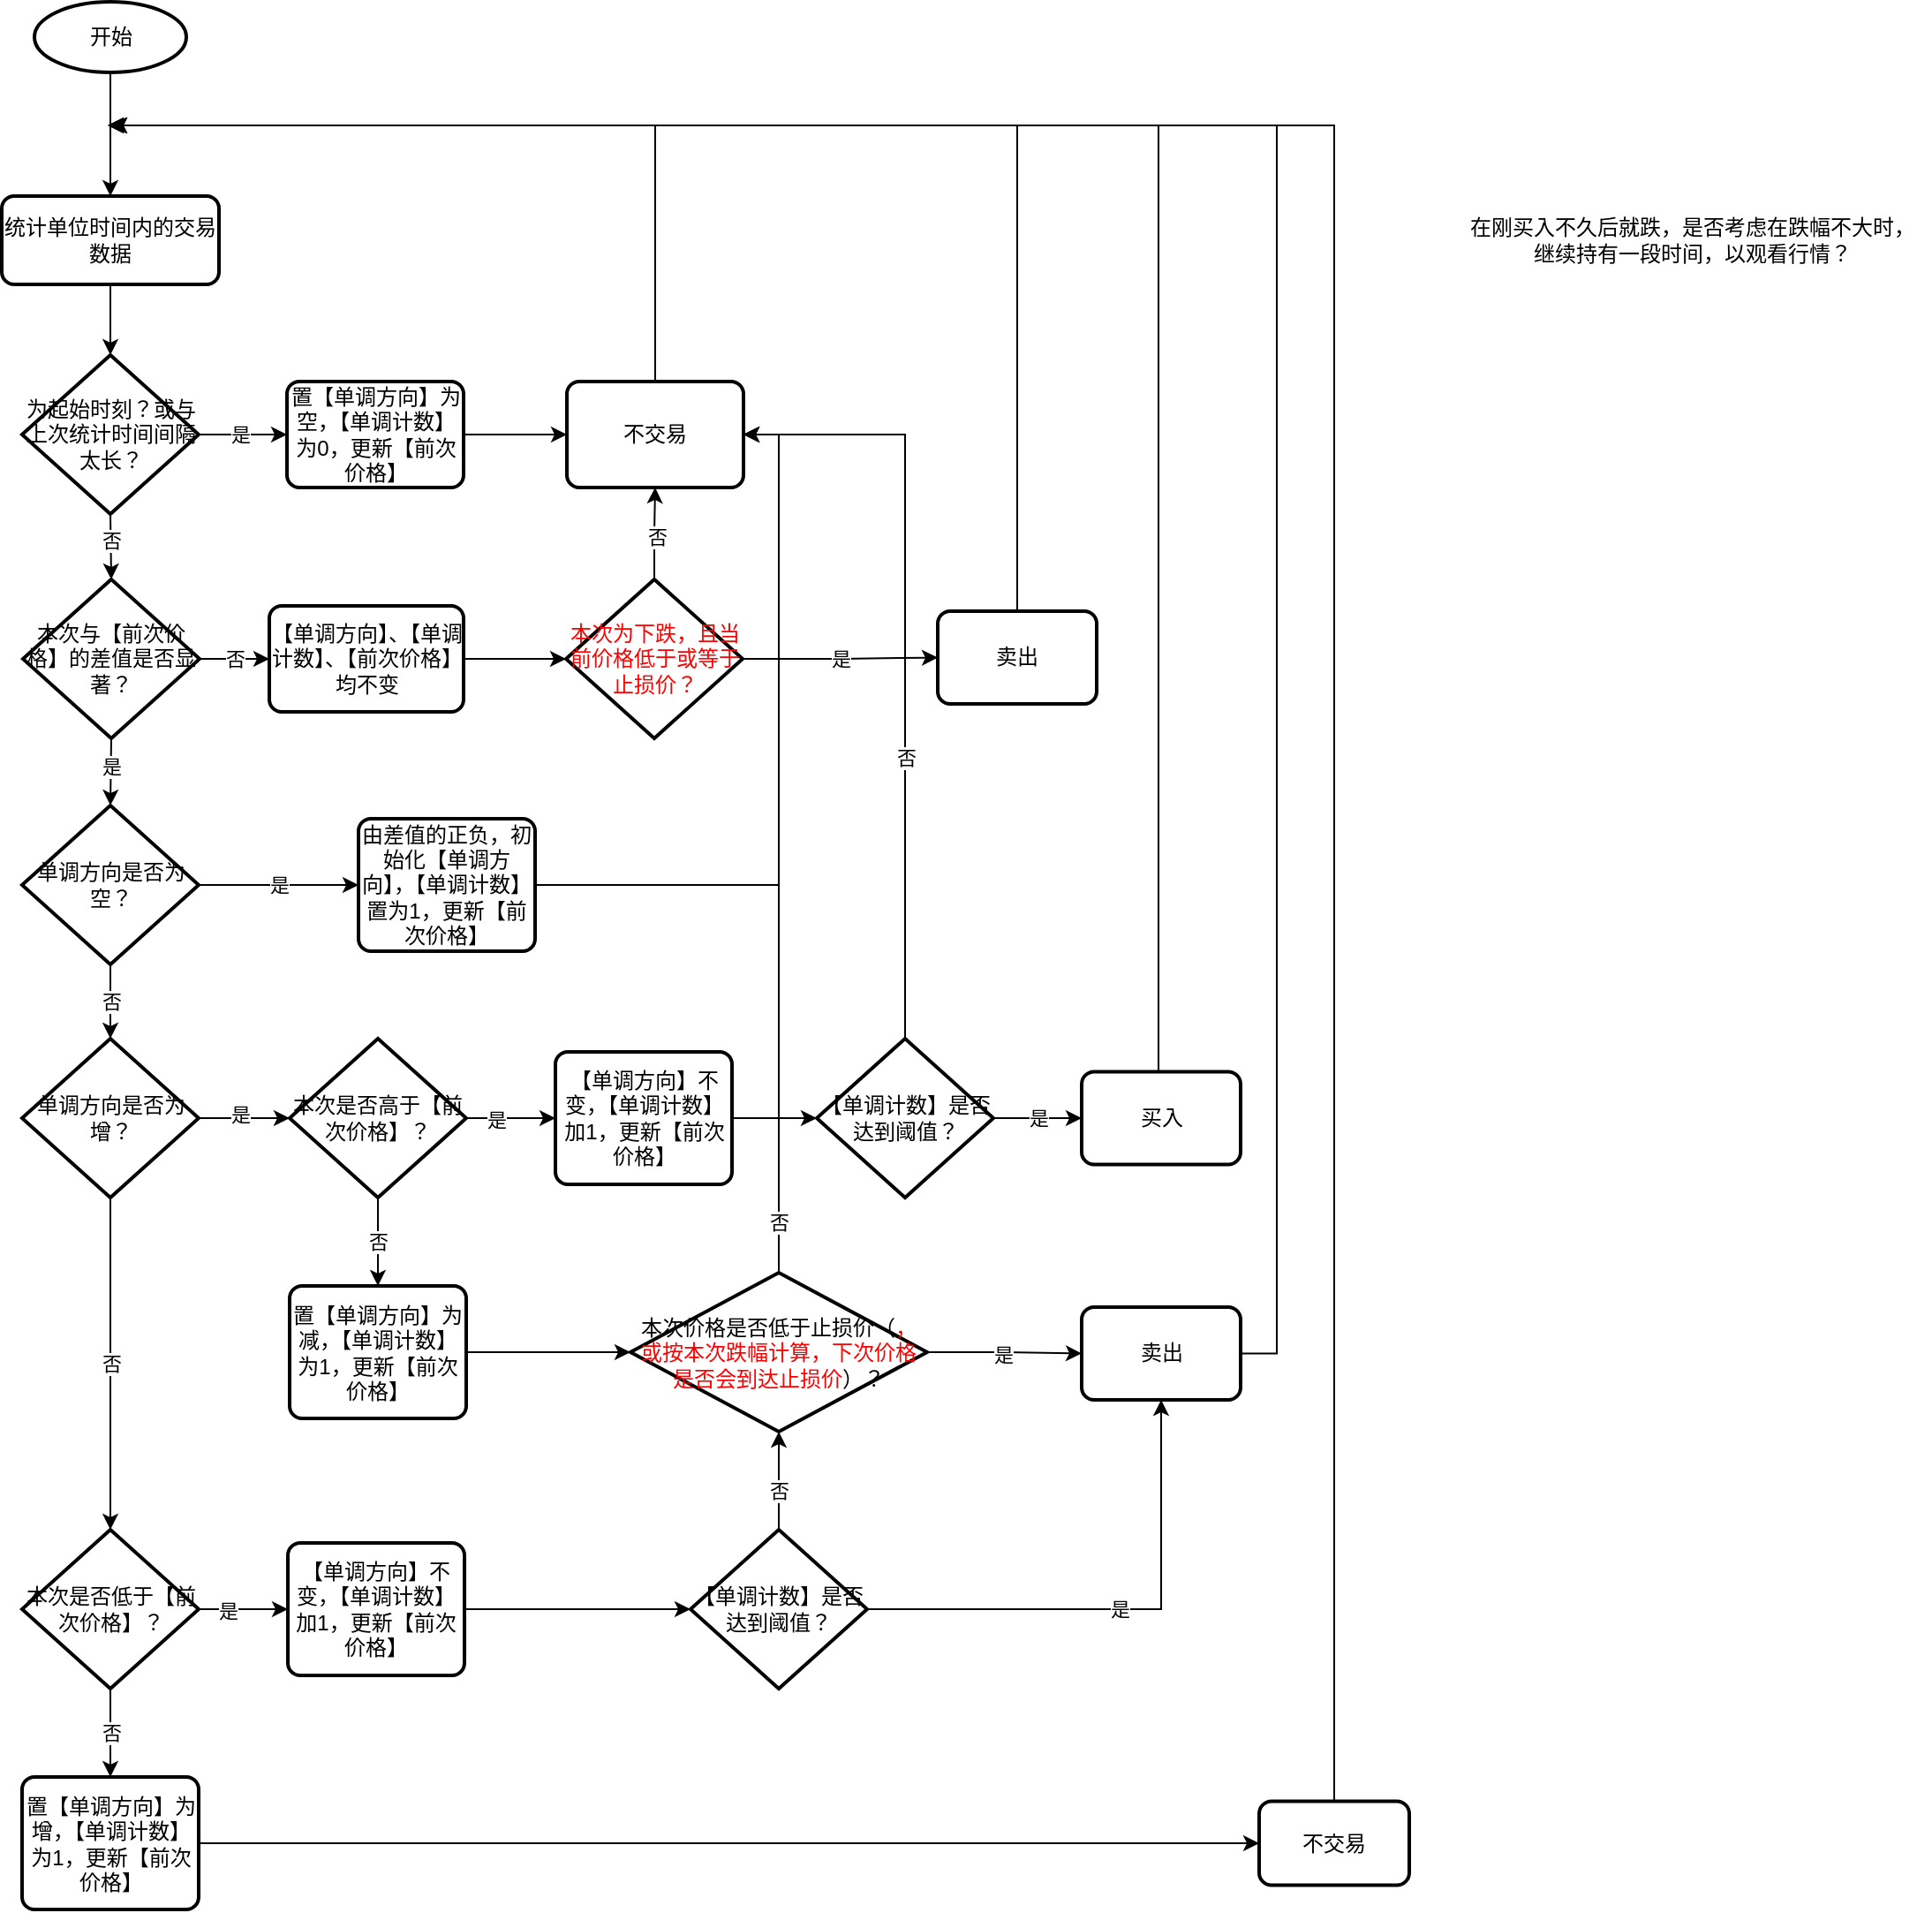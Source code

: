 <mxfile version="14.8.4" type="github"><diagram id="2ZFNNBM-ACg8ZISX8_SK" name="Page-1"><mxGraphModel dx="1361" dy="631" grid="1" gridSize="10" guides="1" tooltips="1" connect="1" arrows="1" fold="1" page="1" pageScale="1" pageWidth="1200" pageHeight="1920" math="0" shadow="0"><root><mxCell id="0"/><mxCell id="1" parent="0"/><mxCell id="_Ceq1OB2dmYE29qhMk_X-7" style="edgeStyle=orthogonalEdgeStyle;rounded=0;orthogonalLoop=1;jettySize=auto;html=1;exitX=0.5;exitY=1;exitDx=0;exitDy=0;exitPerimeter=0;" parent="1" source="_Ceq1OB2dmYE29qhMk_X-1" target="_Ceq1OB2dmYE29qhMk_X-2" edge="1"><mxGeometry relative="1" as="geometry"/></mxCell><mxCell id="_Ceq1OB2dmYE29qhMk_X-1" value="开始" style="strokeWidth=2;html=1;shape=mxgraph.flowchart.start_1;whiteSpace=wrap;" parent="1" vertex="1"><mxGeometry x="36.5" y="40" width="86" height="40" as="geometry"/></mxCell><mxCell id="_Ceq1OB2dmYE29qhMk_X-8" style="edgeStyle=orthogonalEdgeStyle;rounded=0;orthogonalLoop=1;jettySize=auto;html=1;exitX=0.5;exitY=1;exitDx=0;exitDy=0;entryX=0.5;entryY=0;entryDx=0;entryDy=0;entryPerimeter=0;" parent="1" source="_Ceq1OB2dmYE29qhMk_X-2" target="_Ceq1OB2dmYE29qhMk_X-3" edge="1"><mxGeometry relative="1" as="geometry"/></mxCell><mxCell id="_Ceq1OB2dmYE29qhMk_X-2" value="统计单位时间内的交易数据" style="rounded=1;whiteSpace=wrap;html=1;absoluteArcSize=1;arcSize=14;strokeWidth=2;" parent="1" vertex="1"><mxGeometry x="18" y="150" width="123" height="50" as="geometry"/></mxCell><mxCell id="_Ceq1OB2dmYE29qhMk_X-5" style="edgeStyle=orthogonalEdgeStyle;rounded=0;orthogonalLoop=1;jettySize=auto;html=1;exitX=1;exitY=0.5;exitDx=0;exitDy=0;exitPerimeter=0;entryX=0;entryY=0.5;entryDx=0;entryDy=0;" parent="1" source="_Ceq1OB2dmYE29qhMk_X-3" target="_Ceq1OB2dmYE29qhMk_X-4" edge="1"><mxGeometry relative="1" as="geometry"/></mxCell><mxCell id="_Ceq1OB2dmYE29qhMk_X-9" value="是" style="edgeLabel;html=1;align=center;verticalAlign=middle;resizable=0;points=[];" parent="_Ceq1OB2dmYE29qhMk_X-5" vertex="1" connectable="0"><mxGeometry x="-0.057" relative="1" as="geometry"><mxPoint as="offset"/></mxGeometry></mxCell><mxCell id="_Ceq1OB2dmYE29qhMk_X-11" style="edgeStyle=orthogonalEdgeStyle;rounded=0;orthogonalLoop=1;jettySize=auto;html=1;exitX=0.5;exitY=1;exitDx=0;exitDy=0;exitPerimeter=0;entryX=0.5;entryY=0;entryDx=0;entryDy=0;entryPerimeter=0;" parent="1" source="_Ceq1OB2dmYE29qhMk_X-3" target="_Ceq1OB2dmYE29qhMk_X-24" edge="1"><mxGeometry relative="1" as="geometry"/></mxCell><mxCell id="_Ceq1OB2dmYE29qhMk_X-12" value="否" style="edgeLabel;html=1;align=center;verticalAlign=middle;resizable=0;points=[];" parent="_Ceq1OB2dmYE29qhMk_X-11" vertex="1" connectable="0"><mxGeometry x="-0.2" relative="1" as="geometry"><mxPoint as="offset"/></mxGeometry></mxCell><mxCell id="_Ceq1OB2dmYE29qhMk_X-3" value="为起始时刻？或与上次统计时间间隔太长？" style="strokeWidth=2;html=1;shape=mxgraph.flowchart.decision;whiteSpace=wrap;" parent="1" vertex="1"><mxGeometry x="29.5" y="240" width="100" height="90" as="geometry"/></mxCell><mxCell id="_Ceq1OB2dmYE29qhMk_X-6" style="edgeStyle=orthogonalEdgeStyle;rounded=0;orthogonalLoop=1;jettySize=auto;html=1;exitX=0.5;exitY=0;exitDx=0;exitDy=0;" parent="1" source="_Ceq1OB2dmYE29qhMk_X-17" edge="1"><mxGeometry relative="1" as="geometry"><mxPoint x="79.5" y="110" as="targetPoint"/><Array as="points"><mxPoint x="388" y="110"/></Array></mxGeometry></mxCell><mxCell id="_Ceq1OB2dmYE29qhMk_X-18" style="edgeStyle=orthogonalEdgeStyle;rounded=0;orthogonalLoop=1;jettySize=auto;html=1;exitX=1;exitY=0.5;exitDx=0;exitDy=0;entryX=0;entryY=0.5;entryDx=0;entryDy=0;" parent="1" source="_Ceq1OB2dmYE29qhMk_X-4" target="_Ceq1OB2dmYE29qhMk_X-17" edge="1"><mxGeometry relative="1" as="geometry"/></mxCell><mxCell id="_Ceq1OB2dmYE29qhMk_X-4" value="置【单调方向】为空，【单调计数】为0，更新【前次价格】" style="rounded=1;whiteSpace=wrap;html=1;absoluteArcSize=1;arcSize=14;strokeWidth=2;" parent="1" vertex="1"><mxGeometry x="179.5" y="255" width="100" height="60" as="geometry"/></mxCell><mxCell id="_Ceq1OB2dmYE29qhMk_X-14" value="是" style="edgeStyle=orthogonalEdgeStyle;rounded=0;orthogonalLoop=1;jettySize=auto;html=1;exitX=1;exitY=0.5;exitDx=0;exitDy=0;exitPerimeter=0;entryX=0;entryY=0.5;entryDx=0;entryDy=0;" parent="1" source="_Ceq1OB2dmYE29qhMk_X-10" target="_Ceq1OB2dmYE29qhMk_X-13" edge="1"><mxGeometry relative="1" as="geometry"><mxPoint x="179.5" y="540" as="targetPoint"/></mxGeometry></mxCell><mxCell id="_Ceq1OB2dmYE29qhMk_X-102" value="否" style="edgeStyle=orthogonalEdgeStyle;rounded=0;orthogonalLoop=1;jettySize=auto;html=1;exitX=0.5;exitY=1;exitDx=0;exitDy=0;exitPerimeter=0;entryX=0.5;entryY=0;entryDx=0;entryDy=0;entryPerimeter=0;" parent="1" source="_Ceq1OB2dmYE29qhMk_X-10" target="_Ceq1OB2dmYE29qhMk_X-22" edge="1"><mxGeometry relative="1" as="geometry"/></mxCell><mxCell id="_Ceq1OB2dmYE29qhMk_X-10" value="单调方向是否为空？" style="strokeWidth=2;html=1;shape=mxgraph.flowchart.decision;whiteSpace=wrap;" parent="1" vertex="1"><mxGeometry x="29.5" y="495" width="100" height="90" as="geometry"/></mxCell><mxCell id="_Ceq1OB2dmYE29qhMk_X-19" style="edgeStyle=orthogonalEdgeStyle;rounded=0;orthogonalLoop=1;jettySize=auto;html=1;exitX=1;exitY=0.5;exitDx=0;exitDy=0;entryX=1;entryY=0.5;entryDx=0;entryDy=0;" parent="1" source="_Ceq1OB2dmYE29qhMk_X-13" target="_Ceq1OB2dmYE29qhMk_X-17" edge="1"><mxGeometry relative="1" as="geometry"/></mxCell><mxCell id="_Ceq1OB2dmYE29qhMk_X-13" value="由差值的正负，初始化【单调方向】，【单调计数】置为1，更新【前次价格】" style="rounded=1;whiteSpace=wrap;html=1;absoluteArcSize=1;arcSize=14;strokeWidth=2;" parent="1" vertex="1"><mxGeometry x="220" y="502.5" width="100" height="75" as="geometry"/></mxCell><mxCell id="_Ceq1OB2dmYE29qhMk_X-17" value="不交易" style="rounded=1;whiteSpace=wrap;html=1;absoluteArcSize=1;arcSize=14;strokeWidth=2;" parent="1" vertex="1"><mxGeometry x="338" y="255" width="100" height="60" as="geometry"/></mxCell><mxCell id="_Ceq1OB2dmYE29qhMk_X-25" style="edgeStyle=orthogonalEdgeStyle;rounded=0;orthogonalLoop=1;jettySize=auto;html=1;exitX=1;exitY=0.5;exitDx=0;exitDy=0;exitPerimeter=0;entryX=0;entryY=0.5;entryDx=0;entryDy=0;entryPerimeter=0;" parent="1" source="_Ceq1OB2dmYE29qhMk_X-22" target="_Ceq1OB2dmYE29qhMk_X-32" edge="1"><mxGeometry relative="1" as="geometry"><mxPoint x="168" y="672" as="targetPoint"/></mxGeometry></mxCell><mxCell id="_Ceq1OB2dmYE29qhMk_X-27" value="是" style="edgeLabel;html=1;align=center;verticalAlign=middle;resizable=0;points=[];" parent="_Ceq1OB2dmYE29qhMk_X-25" vertex="1" connectable="0"><mxGeometry x="-0.1" y="-1" relative="1" as="geometry"><mxPoint y="-3" as="offset"/></mxGeometry></mxCell><mxCell id="_Ceq1OB2dmYE29qhMk_X-49" value="否" style="edgeStyle=orthogonalEdgeStyle;rounded=0;orthogonalLoop=1;jettySize=auto;html=1;exitX=0.5;exitY=1;exitDx=0;exitDy=0;exitPerimeter=0;entryX=0.5;entryY=0;entryDx=0;entryDy=0;entryPerimeter=0;" parent="1" source="_Ceq1OB2dmYE29qhMk_X-22" target="_Ceq1OB2dmYE29qhMk_X-70" edge="1"><mxGeometry relative="1" as="geometry"><mxPoint x="79.5" y="880" as="targetPoint"/></mxGeometry></mxCell><mxCell id="_Ceq1OB2dmYE29qhMk_X-22" value="单调方向是否为增？" style="strokeWidth=2;html=1;shape=mxgraph.flowchart.decision;whiteSpace=wrap;" parent="1" vertex="1"><mxGeometry x="29.5" y="627" width="100" height="90" as="geometry"/></mxCell><mxCell id="_Ceq1OB2dmYE29qhMk_X-29" value="否" style="edgeStyle=orthogonalEdgeStyle;rounded=0;orthogonalLoop=1;jettySize=auto;html=1;exitX=1;exitY=0.5;exitDx=0;exitDy=0;exitPerimeter=0;entryX=0;entryY=0.5;entryDx=0;entryDy=0;" parent="1" source="_Ceq1OB2dmYE29qhMk_X-24" target="_Ceq1OB2dmYE29qhMk_X-28" edge="1"><mxGeometry relative="1" as="geometry"/></mxCell><mxCell id="_Ceq1OB2dmYE29qhMk_X-50" style="edgeStyle=orthogonalEdgeStyle;rounded=0;orthogonalLoop=1;jettySize=auto;html=1;exitX=0.5;exitY=1;exitDx=0;exitDy=0;exitPerimeter=0;entryX=0.5;entryY=0;entryDx=0;entryDy=0;entryPerimeter=0;" parent="1" source="_Ceq1OB2dmYE29qhMk_X-24" target="_Ceq1OB2dmYE29qhMk_X-10" edge="1"><mxGeometry relative="1" as="geometry"><mxPoint x="140" y="487" as="sourcePoint"/></mxGeometry></mxCell><mxCell id="_Ceq1OB2dmYE29qhMk_X-51" value="是" style="edgeLabel;html=1;align=center;verticalAlign=middle;resizable=0;points=[];" parent="_Ceq1OB2dmYE29qhMk_X-50" vertex="1" connectable="0"><mxGeometry x="-0.081" y="1" relative="1" as="geometry"><mxPoint x="-1" y="-1" as="offset"/></mxGeometry></mxCell><mxCell id="_Ceq1OB2dmYE29qhMk_X-24" value="本次与【前次价格】的差值是否显著？" style="strokeWidth=2;html=1;shape=mxgraph.flowchart.decision;whiteSpace=wrap;" parent="1" vertex="1"><mxGeometry x="30" y="367" width="100" height="90" as="geometry"/></mxCell><mxCell id="_Ceq1OB2dmYE29qhMk_X-31" style="edgeStyle=orthogonalEdgeStyle;rounded=0;orthogonalLoop=1;jettySize=auto;html=1;exitX=1;exitY=0.5;exitDx=0;exitDy=0;entryX=0;entryY=0.5;entryDx=0;entryDy=0;entryPerimeter=0;" parent="1" source="_Ceq1OB2dmYE29qhMk_X-28" target="_Ceq1OB2dmYE29qhMk_X-95" edge="1"><mxGeometry relative="1" as="geometry"><mxPoint x="448" y="290" as="targetPoint"/></mxGeometry></mxCell><mxCell id="_Ceq1OB2dmYE29qhMk_X-28" value="【单调方向】、【单调计数】、【前次价格】均不变" style="rounded=1;whiteSpace=wrap;html=1;absoluteArcSize=1;arcSize=14;strokeWidth=2;" parent="1" vertex="1"><mxGeometry x="169.5" y="382" width="110" height="60" as="geometry"/></mxCell><mxCell id="_Ceq1OB2dmYE29qhMk_X-36" style="edgeStyle=orthogonalEdgeStyle;rounded=0;orthogonalLoop=1;jettySize=auto;html=1;exitX=1;exitY=0.5;exitDx=0;exitDy=0;exitPerimeter=0;entryX=0;entryY=0.5;entryDx=0;entryDy=0;" parent="1" source="_Ceq1OB2dmYE29qhMk_X-32" target="_Ceq1OB2dmYE29qhMk_X-35" edge="1"><mxGeometry relative="1" as="geometry"/></mxCell><mxCell id="_Ceq1OB2dmYE29qhMk_X-37" value="是" style="edgeLabel;html=1;align=center;verticalAlign=middle;resizable=0;points=[];" parent="_Ceq1OB2dmYE29qhMk_X-36" vertex="1" connectable="0"><mxGeometry x="-0.346" y="-1" relative="1" as="geometry"><mxPoint as="offset"/></mxGeometry></mxCell><mxCell id="_Ceq1OB2dmYE29qhMk_X-46" value="否" style="edgeStyle=orthogonalEdgeStyle;rounded=0;orthogonalLoop=1;jettySize=auto;html=1;exitX=0.5;exitY=1;exitDx=0;exitDy=0;exitPerimeter=0;" parent="1" source="_Ceq1OB2dmYE29qhMk_X-32" target="_Ceq1OB2dmYE29qhMk_X-45" edge="1"><mxGeometry relative="1" as="geometry"/></mxCell><mxCell id="_Ceq1OB2dmYE29qhMk_X-32" value="本次是否高于【前次价格】？" style="strokeWidth=2;html=1;shape=mxgraph.flowchart.decision;whiteSpace=wrap;" parent="1" vertex="1"><mxGeometry x="181" y="627" width="100" height="90" as="geometry"/></mxCell><mxCell id="_Ceq1OB2dmYE29qhMk_X-39" value="" style="edgeStyle=orthogonalEdgeStyle;rounded=0;orthogonalLoop=1;jettySize=auto;html=1;exitX=1;exitY=0.5;exitDx=0;exitDy=0;entryX=0;entryY=0.5;entryDx=0;entryDy=0;entryPerimeter=0;" parent="1" source="_Ceq1OB2dmYE29qhMk_X-35" target="_Ceq1OB2dmYE29qhMk_X-38" edge="1"><mxGeometry relative="1" as="geometry"/></mxCell><mxCell id="_Ceq1OB2dmYE29qhMk_X-35" value="【单调方向】不变，【单调计数】加1，更新【前次价格】" style="rounded=1;whiteSpace=wrap;html=1;absoluteArcSize=1;arcSize=14;strokeWidth=2;" parent="1" vertex="1"><mxGeometry x="331.5" y="634.5" width="100" height="75" as="geometry"/></mxCell><mxCell id="_Ceq1OB2dmYE29qhMk_X-40" style="edgeStyle=orthogonalEdgeStyle;rounded=0;orthogonalLoop=1;jettySize=auto;html=1;exitX=0.5;exitY=0;exitDx=0;exitDy=0;exitPerimeter=0;entryX=1;entryY=0.5;entryDx=0;entryDy=0;" parent="1" source="_Ceq1OB2dmYE29qhMk_X-38" target="_Ceq1OB2dmYE29qhMk_X-17" edge="1"><mxGeometry relative="1" as="geometry"/></mxCell><mxCell id="_Ceq1OB2dmYE29qhMk_X-41" value="否" style="edgeLabel;html=1;align=center;verticalAlign=middle;resizable=0;points=[];" parent="_Ceq1OB2dmYE29qhMk_X-40" vertex="1" connectable="0"><mxGeometry x="-0.264" y="-1" relative="1" as="geometry"><mxPoint x="-1" as="offset"/></mxGeometry></mxCell><mxCell id="_Ceq1OB2dmYE29qhMk_X-43" value="是" style="edgeStyle=orthogonalEdgeStyle;rounded=0;orthogonalLoop=1;jettySize=auto;html=1;exitX=1;exitY=0.5;exitDx=0;exitDy=0;exitPerimeter=0;entryX=0;entryY=0.5;entryDx=0;entryDy=0;" parent="1" source="_Ceq1OB2dmYE29qhMk_X-38" target="_Ceq1OB2dmYE29qhMk_X-42" edge="1"><mxGeometry relative="1" as="geometry"/></mxCell><mxCell id="_Ceq1OB2dmYE29qhMk_X-38" value="【单调计数】是否达到阈值？" style="strokeWidth=2;html=1;shape=mxgraph.flowchart.decision;whiteSpace=wrap;" parent="1" vertex="1"><mxGeometry x="479.5" y="627" width="100" height="90" as="geometry"/></mxCell><mxCell id="_Ceq1OB2dmYE29qhMk_X-44" style="edgeStyle=orthogonalEdgeStyle;rounded=0;orthogonalLoop=1;jettySize=auto;html=1;exitX=0.5;exitY=0;exitDx=0;exitDy=0;" parent="1" source="_Ceq1OB2dmYE29qhMk_X-42" edge="1"><mxGeometry relative="1" as="geometry"><mxPoint x="78" y="110" as="targetPoint"/><Array as="points"><mxPoint x="673" y="110"/></Array></mxGeometry></mxCell><mxCell id="_Ceq1OB2dmYE29qhMk_X-42" value="买入" style="rounded=1;whiteSpace=wrap;html=1;absoluteArcSize=1;arcSize=14;strokeWidth=2;" parent="1" vertex="1"><mxGeometry x="629.5" y="645.75" width="90" height="52.5" as="geometry"/></mxCell><mxCell id="_Ceq1OB2dmYE29qhMk_X-47" style="edgeStyle=orthogonalEdgeStyle;rounded=0;orthogonalLoop=1;jettySize=auto;html=1;exitX=0.5;exitY=0;exitDx=0;exitDy=0;entryX=1;entryY=0.5;entryDx=0;entryDy=0;exitPerimeter=0;" parent="1" source="_Ceq1OB2dmYE29qhMk_X-78" target="_Ceq1OB2dmYE29qhMk_X-17" edge="1"><mxGeometry relative="1" as="geometry"><mxPoint x="758" y="280" as="targetPoint"/></mxGeometry></mxCell><mxCell id="_Ceq1OB2dmYE29qhMk_X-81" value="否" style="edgeLabel;html=1;align=center;verticalAlign=middle;resizable=0;points=[];" parent="_Ceq1OB2dmYE29qhMk_X-47" vertex="1" connectable="0"><mxGeometry x="-0.784" relative="1" as="geometry"><mxPoint y="25" as="offset"/></mxGeometry></mxCell><mxCell id="_Ceq1OB2dmYE29qhMk_X-80" style="edgeStyle=orthogonalEdgeStyle;rounded=0;orthogonalLoop=1;jettySize=auto;html=1;exitX=1;exitY=0.5;exitDx=0;exitDy=0;entryX=0;entryY=0.5;entryDx=0;entryDy=0;entryPerimeter=0;" parent="1" source="_Ceq1OB2dmYE29qhMk_X-45" target="_Ceq1OB2dmYE29qhMk_X-78" edge="1"><mxGeometry relative="1" as="geometry"/></mxCell><mxCell id="_Ceq1OB2dmYE29qhMk_X-45" value="置【单调方向】为减，【单调计数】为1，更新【前次价格】" style="rounded=1;whiteSpace=wrap;html=1;absoluteArcSize=1;arcSize=14;strokeWidth=2;" parent="1" vertex="1"><mxGeometry x="181" y="767" width="100" height="75" as="geometry"/></mxCell><mxCell id="_Ceq1OB2dmYE29qhMk_X-67" style="edgeStyle=orthogonalEdgeStyle;rounded=0;orthogonalLoop=1;jettySize=auto;html=1;exitX=1;exitY=0.5;exitDx=0;exitDy=0;exitPerimeter=0;entryX=0;entryY=0.5;entryDx=0;entryDy=0;" parent="1" source="_Ceq1OB2dmYE29qhMk_X-70" target="_Ceq1OB2dmYE29qhMk_X-72" edge="1"><mxGeometry relative="1" as="geometry"/></mxCell><mxCell id="_Ceq1OB2dmYE29qhMk_X-68" value="是" style="edgeLabel;html=1;align=center;verticalAlign=middle;resizable=0;points=[];" parent="_Ceq1OB2dmYE29qhMk_X-67" vertex="1" connectable="0"><mxGeometry x="-0.346" y="-1" relative="1" as="geometry"><mxPoint as="offset"/></mxGeometry></mxCell><mxCell id="_Ceq1OB2dmYE29qhMk_X-69" value="否" style="edgeStyle=orthogonalEdgeStyle;rounded=0;orthogonalLoop=1;jettySize=auto;html=1;exitX=0.5;exitY=1;exitDx=0;exitDy=0;exitPerimeter=0;" parent="1" source="_Ceq1OB2dmYE29qhMk_X-70" target="_Ceq1OB2dmYE29qhMk_X-76" edge="1"><mxGeometry relative="1" as="geometry"/></mxCell><mxCell id="_Ceq1OB2dmYE29qhMk_X-70" value="本次是否低于【前次价格】？" style="strokeWidth=2;html=1;shape=mxgraph.flowchart.decision;whiteSpace=wrap;" parent="1" vertex="1"><mxGeometry x="29.5" y="905" width="100" height="90" as="geometry"/></mxCell><mxCell id="_Ceq1OB2dmYE29qhMk_X-71" value="" style="edgeStyle=orthogonalEdgeStyle;rounded=0;orthogonalLoop=1;jettySize=auto;html=1;exitX=1;exitY=0.5;exitDx=0;exitDy=0;entryX=0;entryY=0.5;entryDx=0;entryDy=0;entryPerimeter=0;" parent="1" source="_Ceq1OB2dmYE29qhMk_X-72" target="_Ceq1OB2dmYE29qhMk_X-74" edge="1"><mxGeometry relative="1" as="geometry"/></mxCell><mxCell id="_Ceq1OB2dmYE29qhMk_X-72" value="【单调方向】不变，【单调计数】加1，更新【前次价格】" style="rounded=1;whiteSpace=wrap;html=1;absoluteArcSize=1;arcSize=14;strokeWidth=2;" parent="1" vertex="1"><mxGeometry x="180" y="912.5" width="100" height="75" as="geometry"/></mxCell><mxCell id="_Ceq1OB2dmYE29qhMk_X-73" value="否" style="edgeStyle=orthogonalEdgeStyle;rounded=0;orthogonalLoop=1;jettySize=auto;html=1;exitX=0.5;exitY=0;exitDx=0;exitDy=0;exitPerimeter=0;entryX=0.5;entryY=1;entryDx=0;entryDy=0;entryPerimeter=0;" parent="1" source="_Ceq1OB2dmYE29qhMk_X-74" target="_Ceq1OB2dmYE29qhMk_X-78" edge="1"><mxGeometry x="-0.188" relative="1" as="geometry"><mxPoint x="678" y="840" as="targetPoint"/><mxPoint as="offset"/></mxGeometry></mxCell><mxCell id="_Ceq1OB2dmYE29qhMk_X-87" value="是" style="edgeStyle=orthogonalEdgeStyle;rounded=0;orthogonalLoop=1;jettySize=auto;html=1;exitX=1;exitY=0.5;exitDx=0;exitDy=0;exitPerimeter=0;entryX=0.5;entryY=1;entryDx=0;entryDy=0;" parent="1" source="_Ceq1OB2dmYE29qhMk_X-74" target="_Ceq1OB2dmYE29qhMk_X-82" edge="1"><mxGeometry relative="1" as="geometry"><mxPoint x="479.5" y="950" as="targetPoint"/></mxGeometry></mxCell><mxCell id="_Ceq1OB2dmYE29qhMk_X-74" value="【单调计数】是否达到阈值？" style="strokeWidth=2;html=1;shape=mxgraph.flowchart.decision;whiteSpace=wrap;" parent="1" vertex="1"><mxGeometry x="408" y="905" width="100" height="90" as="geometry"/></mxCell><mxCell id="_Ceq1OB2dmYE29qhMk_X-91" style="edgeStyle=orthogonalEdgeStyle;rounded=0;orthogonalLoop=1;jettySize=auto;html=1;exitX=1;exitY=0.5;exitDx=0;exitDy=0;" parent="1" source="_Ceq1OB2dmYE29qhMk_X-76" target="_Ceq1OB2dmYE29qhMk_X-90" edge="1"><mxGeometry relative="1" as="geometry"/></mxCell><mxCell id="_Ceq1OB2dmYE29qhMk_X-76" value="置【单调方向】为增，【单调计数】为1，更新【前次价格】" style="rounded=1;whiteSpace=wrap;html=1;absoluteArcSize=1;arcSize=14;strokeWidth=2;" parent="1" vertex="1"><mxGeometry x="29.5" y="1045" width="100" height="75" as="geometry"/></mxCell><mxCell id="_Ceq1OB2dmYE29qhMk_X-83" style="edgeStyle=orthogonalEdgeStyle;rounded=0;orthogonalLoop=1;jettySize=auto;html=1;exitX=1;exitY=0.5;exitDx=0;exitDy=0;exitPerimeter=0;entryX=0;entryY=0.5;entryDx=0;entryDy=0;" parent="1" source="_Ceq1OB2dmYE29qhMk_X-78" target="_Ceq1OB2dmYE29qhMk_X-82" edge="1"><mxGeometry relative="1" as="geometry"/></mxCell><mxCell id="_Ceq1OB2dmYE29qhMk_X-84" value="是" style="edgeLabel;html=1;align=center;verticalAlign=middle;resizable=0;points=[];" parent="_Ceq1OB2dmYE29qhMk_X-83" vertex="1" connectable="0"><mxGeometry x="-0.035" relative="1" as="geometry"><mxPoint y="1" as="offset"/></mxGeometry></mxCell><mxCell id="_Ceq1OB2dmYE29qhMk_X-78" value="本次价格是否低于止损价（&lt;font color=&quot;#ff0000&quot;&gt;，或按本次跌幅计算，下次价格是否会到达止损价&lt;/font&gt;）？" style="strokeWidth=2;html=1;shape=mxgraph.flowchart.decision;whiteSpace=wrap;" parent="1" vertex="1"><mxGeometry x="374" y="759.5" width="168" height="90" as="geometry"/></mxCell><mxCell id="_Ceq1OB2dmYE29qhMk_X-85" style="edgeStyle=orthogonalEdgeStyle;rounded=0;orthogonalLoop=1;jettySize=auto;html=1;exitX=1;exitY=0.5;exitDx=0;exitDy=0;" parent="1" source="_Ceq1OB2dmYE29qhMk_X-82" edge="1"><mxGeometry relative="1" as="geometry"><mxPoint x="78" y="110" as="targetPoint"/><Array as="points"><mxPoint x="740" y="805"/><mxPoint x="740" y="110"/></Array></mxGeometry></mxCell><mxCell id="_Ceq1OB2dmYE29qhMk_X-82" value="卖出" style="rounded=1;whiteSpace=wrap;html=1;absoluteArcSize=1;arcSize=14;strokeWidth=2;" parent="1" vertex="1"><mxGeometry x="629.5" y="779" width="90" height="52.5" as="geometry"/></mxCell><mxCell id="_Ceq1OB2dmYE29qhMk_X-94" style="edgeStyle=orthogonalEdgeStyle;rounded=0;orthogonalLoop=1;jettySize=auto;html=1;exitX=0.5;exitY=0;exitDx=0;exitDy=0;" parent="1" source="_Ceq1OB2dmYE29qhMk_X-90" edge="1"><mxGeometry relative="1" as="geometry"><mxPoint x="80" y="110" as="targetPoint"/><Array as="points"><mxPoint x="773" y="110"/></Array></mxGeometry></mxCell><mxCell id="_Ceq1OB2dmYE29qhMk_X-90" value="不交易" style="rounded=1;whiteSpace=wrap;html=1;absoluteArcSize=1;arcSize=14;strokeWidth=2;" parent="1" vertex="1"><mxGeometry x="730" y="1058.75" width="85" height="47.5" as="geometry"/></mxCell><mxCell id="_Ceq1OB2dmYE29qhMk_X-97" style="edgeStyle=orthogonalEdgeStyle;rounded=0;orthogonalLoop=1;jettySize=auto;html=1;exitX=0.5;exitY=0;exitDx=0;exitDy=0;exitPerimeter=0;" parent="1" source="_Ceq1OB2dmYE29qhMk_X-95" target="_Ceq1OB2dmYE29qhMk_X-17" edge="1"><mxGeometry relative="1" as="geometry"/></mxCell><mxCell id="_Ceq1OB2dmYE29qhMk_X-98" value="否" style="edgeLabel;html=1;align=center;verticalAlign=middle;resizable=0;points=[];" parent="_Ceq1OB2dmYE29qhMk_X-97" vertex="1" connectable="0"><mxGeometry x="-0.086" relative="1" as="geometry"><mxPoint x="1" as="offset"/></mxGeometry></mxCell><mxCell id="_Ceq1OB2dmYE29qhMk_X-100" value="是" style="edgeStyle=orthogonalEdgeStyle;rounded=0;orthogonalLoop=1;jettySize=auto;html=1;exitX=1;exitY=0.5;exitDx=0;exitDy=0;exitPerimeter=0;" parent="1" source="_Ceq1OB2dmYE29qhMk_X-95" target="_Ceq1OB2dmYE29qhMk_X-99" edge="1"><mxGeometry relative="1" as="geometry"/></mxCell><mxCell id="_Ceq1OB2dmYE29qhMk_X-95" value="本次为下跌，且当前价格低于或等于止损价？" style="strokeWidth=2;html=1;shape=mxgraph.flowchart.decision;whiteSpace=wrap;fontColor=#FF0000;" parent="1" vertex="1"><mxGeometry x="337.5" y="367" width="100" height="90" as="geometry"/></mxCell><mxCell id="_Ceq1OB2dmYE29qhMk_X-101" style="edgeStyle=orthogonalEdgeStyle;rounded=0;orthogonalLoop=1;jettySize=auto;html=1;exitX=0.5;exitY=0;exitDx=0;exitDy=0;" parent="1" source="_Ceq1OB2dmYE29qhMk_X-99" edge="1"><mxGeometry relative="1" as="geometry"><mxPoint x="80" y="110" as="targetPoint"/><Array as="points"><mxPoint x="593" y="110"/></Array></mxGeometry></mxCell><mxCell id="_Ceq1OB2dmYE29qhMk_X-99" value="卖出" style="rounded=1;whiteSpace=wrap;html=1;absoluteArcSize=1;arcSize=14;strokeWidth=2;" parent="1" vertex="1"><mxGeometry x="548" y="385" width="90" height="52.5" as="geometry"/></mxCell><mxCell id="_Ceq1OB2dmYE29qhMk_X-103" value="在刚买入不久后就跌，是否考虑在跌幅不大时，&lt;br&gt;继续持有一段时间，以观看行情？" style="text;html=1;align=center;verticalAlign=middle;resizable=0;points=[];autosize=1;strokeColor=none;" parent="1" vertex="1"><mxGeometry x="840" y="160" width="270" height="30" as="geometry"/></mxCell></root></mxGraphModel></diagram></mxfile>